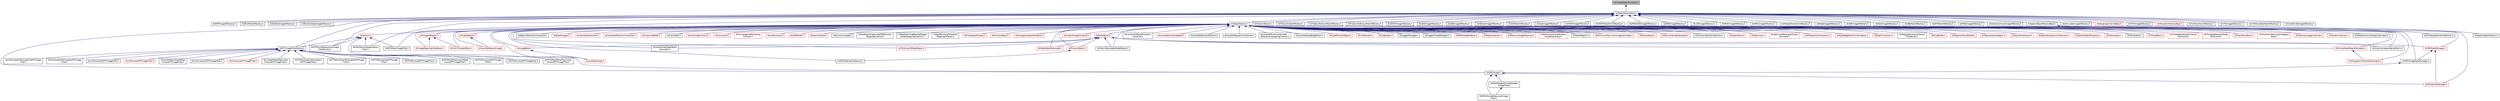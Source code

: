 digraph "itkCreateObjectFunction.h"
{
 // LATEX_PDF_SIZE
  edge [fontname="Helvetica",fontsize="10",labelfontname="Helvetica",labelfontsize="10"];
  node [fontname="Helvetica",fontsize="10",shape=record];
  Node1 [label="itkCreateObjectFunction.h",height=0.2,width=0.4,color="black", fillcolor="grey75", style="filled", fontcolor="black",tooltip=" "];
  Node1 -> Node2 [dir="back",color="midnightblue",fontsize="10",style="solid",fontname="Helvetica"];
  Node2 [label="itkObjectFactoryBase.h",height=0.2,width=0.4,color="black", fillcolor="white", style="filled",URL="$itkObjectFactoryBase_8h.html",tooltip=" "];
  Node2 -> Node3 [dir="back",color="midnightblue",fontsize="10",style="solid",fontname="Helvetica"];
  Node3 [label="itkBMPImageIOFactory.h",height=0.2,width=0.4,color="black", fillcolor="white", style="filled",URL="$itkBMPImageIOFactory_8h.html",tooltip=" "];
  Node2 -> Node4 [dir="back",color="midnightblue",fontsize="10",style="solid",fontname="Helvetica"];
  Node4 [label="itkBYUMeshIOFactory.h",height=0.2,width=0.4,color="black", fillcolor="white", style="filled",URL="$itkBYUMeshIOFactory_8h.html",tooltip=" "];
  Node2 -> Node5 [dir="back",color="midnightblue",fontsize="10",style="solid",fontname="Helvetica"];
  Node5 [label="itkBioRadImageIOFactory.h",height=0.2,width=0.4,color="black", fillcolor="white", style="filled",URL="$itkBioRadImageIOFactory_8h.html",tooltip=" "];
  Node2 -> Node6 [dir="back",color="midnightblue",fontsize="10",style="solid",fontname="Helvetica"];
  Node6 [label="itkBruker2dseqImageIOFactory.h",height=0.2,width=0.4,color="black", fillcolor="white", style="filled",URL="$itkBruker2dseqImageIOFactory_8h.html",tooltip=" "];
  Node2 -> Node7 [dir="back",color="midnightblue",fontsize="10",style="solid",fontname="Helvetica"];
  Node7 [label="itkFFTDiscreteGaussianImage\lFilterFactory.h",height=0.2,width=0.4,color="black", fillcolor="white", style="filled",URL="$itkFFTDiscreteGaussianImageFilterFactory_8h.html",tooltip=" "];
  Node2 -> Node8 [dir="back",color="midnightblue",fontsize="10",style="solid",fontname="Helvetica"];
  Node8 [label="itkFFTImageFilterFactory.h",height=0.2,width=0.4,color="black", fillcolor="white", style="filled",URL="$itkFFTImageFilterFactory_8h.html",tooltip=" "];
  Node8 -> Node9 [dir="back",color="midnightblue",fontsize="10",style="solid",fontname="Helvetica"];
  Node9 [label="itkFFTWComplexToComplex1\lDFFTImageFilter.h",height=0.2,width=0.4,color="black", fillcolor="white", style="filled",URL="$itkFFTWComplexToComplex1DFFTImageFilter_8h.html",tooltip=" "];
  Node8 -> Node10 [dir="back",color="midnightblue",fontsize="10",style="solid",fontname="Helvetica"];
  Node10 [label="itkFFTWComplexToComplexFFTImage\lFilter.h",height=0.2,width=0.4,color="black", fillcolor="white", style="filled",URL="$itkFFTWComplexToComplexFFTImageFilter_8h.html",tooltip=" "];
  Node8 -> Node11 [dir="back",color="midnightblue",fontsize="10",style="solid",fontname="Helvetica"];
  Node11 [label="itkFFTWForward1DFFTImage\lFilter.h",height=0.2,width=0.4,color="black", fillcolor="white", style="filled",URL="$itkFFTWForward1DFFTImageFilter_8h.html",tooltip=" "];
  Node8 -> Node12 [dir="back",color="midnightblue",fontsize="10",style="solid",fontname="Helvetica"];
  Node12 [label="itkFFTWForwardFFTImageFilter.h",height=0.2,width=0.4,color="black", fillcolor="white", style="filled",URL="$itkFFTWForwardFFTImageFilter_8h.html",tooltip=" "];
  Node8 -> Node13 [dir="back",color="midnightblue",fontsize="10",style="solid",fontname="Helvetica"];
  Node13 [label="itkFFTWHalfHermitianToReal\lInverseFFTImageFilter.h",height=0.2,width=0.4,color="black", fillcolor="white", style="filled",URL="$itkFFTWHalfHermitianToRealInverseFFTImageFilter_8h.html",tooltip=" "];
  Node8 -> Node14 [dir="back",color="midnightblue",fontsize="10",style="solid",fontname="Helvetica"];
  Node14 [label="itkFFTWInverse1DFFTImage\lFilter.h",height=0.2,width=0.4,color="black", fillcolor="white", style="filled",URL="$itkFFTWInverse1DFFTImageFilter_8h.html",tooltip=" "];
  Node8 -> Node15 [dir="back",color="midnightblue",fontsize="10",style="solid",fontname="Helvetica"];
  Node15 [label="itkFFTWInverseFFTImageFilter.h",height=0.2,width=0.4,color="black", fillcolor="white", style="filled",URL="$itkFFTWInverseFFTImageFilter_8h.html",tooltip=" "];
  Node8 -> Node16 [dir="back",color="midnightblue",fontsize="10",style="solid",fontname="Helvetica"];
  Node16 [label="itkFFTWRealToHalfHermitian\lForwardFFTImageFilter.h",height=0.2,width=0.4,color="black", fillcolor="white", style="filled",URL="$itkFFTWRealToHalfHermitianForwardFFTImageFilter_8h.html",tooltip=" "];
  Node8 -> Node17 [dir="back",color="midnightblue",fontsize="10",style="solid",fontname="Helvetica"];
  Node17 [label="itkVnlComplexToComplex1DFFTImage\lFilter.h",height=0.2,width=0.4,color="black", fillcolor="white", style="filled",URL="$itkVnlComplexToComplex1DFFTImageFilter_8h.html",tooltip=" "];
  Node8 -> Node18 [dir="back",color="midnightblue",fontsize="10",style="solid",fontname="Helvetica"];
  Node18 [label="itkVnlComplexToComplexFFTImage\lFilter.h",height=0.2,width=0.4,color="black", fillcolor="white", style="filled",URL="$itkVnlComplexToComplexFFTImageFilter_8h.html",tooltip=" "];
  Node8 -> Node19 [dir="back",color="midnightblue",fontsize="10",style="solid",fontname="Helvetica"];
  Node19 [label="itkVnlForward1DFFTImageFilter.h",height=0.2,width=0.4,color="black", fillcolor="white", style="filled",URL="$itkVnlForward1DFFTImageFilter_8h.html",tooltip=" "];
  Node8 -> Node20 [dir="back",color="midnightblue",fontsize="10",style="solid",fontname="Helvetica"];
  Node20 [label="itkVnlForwardFFTImageFilter.h",height=0.2,width=0.4,color="red", fillcolor="white", style="filled",URL="$itkVnlForwardFFTImageFilter_8h.html",tooltip=" "];
  Node8 -> Node22 [dir="back",color="midnightblue",fontsize="10",style="solid",fontname="Helvetica"];
  Node22 [label="itkVnlHalfHermitianToReal\lInverseFFTImageFilter.h",height=0.2,width=0.4,color="black", fillcolor="white", style="filled",URL="$itkVnlHalfHermitianToRealInverseFFTImageFilter_8h.html",tooltip=" "];
  Node8 -> Node23 [dir="back",color="midnightblue",fontsize="10",style="solid",fontname="Helvetica"];
  Node23 [label="itkVnlInverse1DFFTImageFilter.h",height=0.2,width=0.4,color="black", fillcolor="white", style="filled",URL="$itkVnlInverse1DFFTImageFilter_8h.html",tooltip=" "];
  Node8 -> Node24 [dir="back",color="midnightblue",fontsize="10",style="solid",fontname="Helvetica"];
  Node24 [label="itkVnlInverseFFTImageFilter.h",height=0.2,width=0.4,color="red", fillcolor="white", style="filled",URL="$itkVnlInverseFFTImageFilter_8h.html",tooltip=" "];
  Node8 -> Node25 [dir="back",color="midnightblue",fontsize="10",style="solid",fontname="Helvetica"];
  Node25 [label="itkVnlRealToHalfHermitian\lForwardFFTImageFilter.h",height=0.2,width=0.4,color="black", fillcolor="white", style="filled",URL="$itkVnlRealToHalfHermitianForwardFFTImageFilter_8h.html",tooltip=" "];
  Node2 -> Node26 [dir="back",color="midnightblue",fontsize="10",style="solid",fontname="Helvetica"];
  Node26 [label="itkFactoryTestLib.h",height=0.2,width=0.4,color="black", fillcolor="white", style="filled",URL="$itkFactoryTestLib_8h.html",tooltip=" "];
  Node2 -> Node27 [dir="back",color="midnightblue",fontsize="10",style="solid",fontname="Helvetica"];
  Node27 [label="itkFileListVideoIOFactory.h",height=0.2,width=0.4,color="black", fillcolor="white", style="filled",URL="$itkFileListVideoIOFactory_8h.html",tooltip=" "];
  Node2 -> Node28 [dir="back",color="midnightblue",fontsize="10",style="solid",fontname="Helvetica"];
  Node28 [label="itkFreeSurferAsciiMeshIOFactory.h",height=0.2,width=0.4,color="black", fillcolor="white", style="filled",URL="$itkFreeSurferAsciiMeshIOFactory_8h.html",tooltip=" "];
  Node2 -> Node29 [dir="back",color="midnightblue",fontsize="10",style="solid",fontname="Helvetica"];
  Node29 [label="itkFreeSurferBinaryMeshIOFactory.h",height=0.2,width=0.4,color="black", fillcolor="white", style="filled",URL="$itkFreeSurferBinaryMeshIOFactory_8h.html",tooltip=" "];
  Node2 -> Node30 [dir="back",color="midnightblue",fontsize="10",style="solid",fontname="Helvetica"];
  Node30 [label="itkGDCMImageIOFactory.h",height=0.2,width=0.4,color="black", fillcolor="white", style="filled",URL="$itkGDCMImageIOFactory_8h.html",tooltip=" "];
  Node2 -> Node31 [dir="back",color="midnightblue",fontsize="10",style="solid",fontname="Helvetica"];
  Node31 [label="itkGE4ImageIOFactory.h",height=0.2,width=0.4,color="black", fillcolor="white", style="filled",URL="$itkGE4ImageIOFactory_8h.html",tooltip=" "];
  Node2 -> Node32 [dir="back",color="midnightblue",fontsize="10",style="solid",fontname="Helvetica"];
  Node32 [label="itkGE5ImageIOFactory.h",height=0.2,width=0.4,color="black", fillcolor="white", style="filled",URL="$itkGE5ImageIOFactory_8h.html",tooltip=" "];
  Node2 -> Node33 [dir="back",color="midnightblue",fontsize="10",style="solid",fontname="Helvetica"];
  Node33 [label="itkGEAdwImageIOFactory.h",height=0.2,width=0.4,color="black", fillcolor="white", style="filled",URL="$itkGEAdwImageIOFactory_8h.html",tooltip=" "];
  Node2 -> Node34 [dir="back",color="midnightblue",fontsize="10",style="solid",fontname="Helvetica"];
  Node34 [label="itkGPUDemonsRegistration\lFilter.h",height=0.2,width=0.4,color="black", fillcolor="white", style="filled",URL="$itkGPUDemonsRegistrationFilter_8h.html",tooltip=" "];
  Node2 -> Node35 [dir="back",color="midnightblue",fontsize="10",style="solid",fontname="Helvetica"];
  Node35 [label="itkGPUImage.h",height=0.2,width=0.4,color="black", fillcolor="white", style="filled",URL="$itkGPUImage_8h.html",tooltip=" "];
  Node35 -> Node36 [dir="back",color="midnightblue",fontsize="10",style="solid",fontname="Helvetica"];
  Node36 [label="itkGPUDiscreteGaussianImage\lFilter.h",height=0.2,width=0.4,color="black", fillcolor="white", style="filled",URL="$itkGPUDiscreteGaussianImageFilter_8h.html",tooltip=" "];
  Node35 -> Node37 [dir="back",color="midnightblue",fontsize="10",style="solid",fontname="Helvetica"];
  Node37 [label="itkGPUKernelManager.h",height=0.2,width=0.4,color="red", fillcolor="white", style="filled",URL="$itkGPUKernelManager_8h.html",tooltip=" "];
  Node35 -> Node58 [dir="back",color="midnightblue",fontsize="10",style="solid",fontname="Helvetica"];
  Node58 [label="itkGPUNeighborhoodOperator\lImageFilter.h",height=0.2,width=0.4,color="black", fillcolor="white", style="filled",URL="$itkGPUNeighborhoodOperatorImageFilter_8h.html",tooltip=" "];
  Node58 -> Node36 [dir="back",color="midnightblue",fontsize="10",style="solid",fontname="Helvetica"];
  Node2 -> Node56 [dir="back",color="midnightblue",fontsize="10",style="solid",fontname="Helvetica"];
  Node56 [label="itkGPUMeanImageFilter.h",height=0.2,width=0.4,color="black", fillcolor="white", style="filled",URL="$itkGPUMeanImageFilter_8h.html",tooltip=" "];
  Node2 -> Node60 [dir="back",color="midnightblue",fontsize="10",style="solid",fontname="Helvetica"];
  Node60 [label="itkGiftiMeshIOFactory.h",height=0.2,width=0.4,color="black", fillcolor="white", style="filled",URL="$itkGiftiMeshIOFactory_8h.html",tooltip=" "];
  Node2 -> Node61 [dir="back",color="midnightblue",fontsize="10",style="solid",fontname="Helvetica"];
  Node61 [label="itkGiplImageIOFactory.h",height=0.2,width=0.4,color="black", fillcolor="white", style="filled",URL="$itkGiplImageIOFactory_8h.html",tooltip=" "];
  Node2 -> Node62 [dir="back",color="midnightblue",fontsize="10",style="solid",fontname="Helvetica"];
  Node62 [label="itkHDF5ImageIOFactory.h",height=0.2,width=0.4,color="black", fillcolor="white", style="filled",URL="$itkHDF5ImageIOFactory_8h.html",tooltip=" "];
  Node2 -> Node63 [dir="back",color="midnightblue",fontsize="10",style="solid",fontname="Helvetica"];
  Node63 [label="itkHDF5TransformIOFactory.h",height=0.2,width=0.4,color="black", fillcolor="white", style="filled",URL="$itkHDF5TransformIOFactory_8h.html",tooltip=" "];
  Node2 -> Node64 [dir="back",color="midnightblue",fontsize="10",style="solid",fontname="Helvetica"];
  Node64 [label="itkJPEG2000ImageIOFactory.h",height=0.2,width=0.4,color="black", fillcolor="white", style="filled",URL="$itkJPEG2000ImageIOFactory_8h.html",tooltip=" "];
  Node2 -> Node65 [dir="back",color="midnightblue",fontsize="10",style="solid",fontname="Helvetica"];
  Node65 [label="itkJPEGImageIOFactory.h",height=0.2,width=0.4,color="black", fillcolor="white", style="filled",URL="$itkJPEGImageIOFactory_8h.html",tooltip=" "];
  Node2 -> Node66 [dir="back",color="midnightblue",fontsize="10",style="solid",fontname="Helvetica"];
  Node66 [label="itkLSMImageIOFactory.h",height=0.2,width=0.4,color="black", fillcolor="white", style="filled",URL="$itkLSMImageIOFactory_8h.html",tooltip=" "];
  Node2 -> Node67 [dir="back",color="midnightblue",fontsize="10",style="solid",fontname="Helvetica"];
  Node67 [label="itkMINCImageIOFactory.h",height=0.2,width=0.4,color="black", fillcolor="white", style="filled",URL="$itkMINCImageIOFactory_8h.html",tooltip=" "];
  Node2 -> Node68 [dir="back",color="midnightblue",fontsize="10",style="solid",fontname="Helvetica"];
  Node68 [label="itkMRCImageIOFactory.h",height=0.2,width=0.4,color="black", fillcolor="white", style="filled",URL="$itkMRCImageIOFactory_8h.html",tooltip=" "];
  Node2 -> Node69 [dir="back",color="midnightblue",fontsize="10",style="solid",fontname="Helvetica"];
  Node69 [label="itkMatlabTransformIOFactory.h",height=0.2,width=0.4,color="black", fillcolor="white", style="filled",URL="$itkMatlabTransformIOFactory_8h.html",tooltip=" "];
  Node2 -> Node70 [dir="back",color="midnightblue",fontsize="10",style="solid",fontname="Helvetica"];
  Node70 [label="itkMetaImageIOFactory.h",height=0.2,width=0.4,color="black", fillcolor="white", style="filled",URL="$itkMetaImageIOFactory_8h.html",tooltip=" "];
  Node2 -> Node71 [dir="back",color="midnightblue",fontsize="10",style="solid",fontname="Helvetica"];
  Node71 [label="itkNiftiImageIOFactory.h",height=0.2,width=0.4,color="black", fillcolor="white", style="filled",URL="$itkNiftiImageIOFactory_8h.html",tooltip=" "];
  Node2 -> Node72 [dir="back",color="midnightblue",fontsize="10",style="solid",fontname="Helvetica"];
  Node72 [label="itkNrrdImageIOFactory.h",height=0.2,width=0.4,color="black", fillcolor="white", style="filled",URL="$itkNrrdImageIOFactory_8h.html",tooltip=" "];
  Node2 -> Node73 [dir="back",color="midnightblue",fontsize="10",style="solid",fontname="Helvetica"];
  Node73 [label="itkOBJMeshIOFactory.h",height=0.2,width=0.4,color="black", fillcolor="white", style="filled",URL="$itkOBJMeshIOFactory_8h.html",tooltip=" "];
  Node2 -> Node74 [dir="back",color="midnightblue",fontsize="10",style="solid",fontname="Helvetica"];
  Node74 [label="itkOFFMeshIOFactory.h",height=0.2,width=0.4,color="black", fillcolor="white", style="filled",URL="$itkOFFMeshIOFactory_8h.html",tooltip=" "];
  Node2 -> Node75 [dir="back",color="midnightblue",fontsize="10",style="solid",fontname="Helvetica"];
  Node75 [label="itkObjectFactory.h",height=0.2,width=0.4,color="black", fillcolor="white", style="filled",URL="$itkObjectFactory_8h.html",tooltip=" "];
  Node75 -> Node76 [dir="back",color="midnightblue",fontsize="10",style="solid",fontname="Helvetica"];
  Node76 [label="itkArchetypeSeriesFileNames.h",height=0.2,width=0.4,color="black", fillcolor="white", style="filled",URL="$itkArchetypeSeriesFileNames_8h.html",tooltip=" "];
  Node75 -> Node77 [dir="back",color="midnightblue",fontsize="10",style="solid",fontname="Helvetica"];
  Node77 [label="itkAutoPointerDataObject\lDecorator.h",height=0.2,width=0.4,color="black", fillcolor="white", style="filled",URL="$itkAutoPointerDataObjectDecorator_8h.html",tooltip=" "];
  Node75 -> Node78 [dir="back",color="midnightblue",fontsize="10",style="solid",fontname="Helvetica"];
  Node78 [label="itkBSplineTransformInitializer.h",height=0.2,width=0.4,color="black", fillcolor="white", style="filled",URL="$itkBSplineTransformInitializer_8h.html",tooltip=" "];
  Node75 -> Node79 [dir="back",color="midnightblue",fontsize="10",style="solid",fontname="Helvetica"];
  Node79 [label="itkByteSwapper.h",height=0.2,width=0.4,color="red", fillcolor="white", style="filled",URL="$itkByteSwapper_8h.html",tooltip=" "];
  Node75 -> Node95 [dir="back",color="midnightblue",fontsize="10",style="solid",fontname="Helvetica"];
  Node95 [label="itkCSVArray2DDataObject.h",height=0.2,width=0.4,color="red", fillcolor="white", style="filled",URL="$itkCSVArray2DDataObject_8h.html",tooltip=" "];
  Node75 -> Node97 [dir="back",color="midnightblue",fontsize="10",style="solid",fontname="Helvetica"];
  Node97 [label="itkCellInterfaceVisitor.h",height=0.2,width=0.4,color="red", fillcolor="white", style="filled",URL="$itkCellInterfaceVisitor_8h.html",tooltip=" "];
  Node75 -> Node216 [dir="back",color="midnightblue",fontsize="10",style="solid",fontname="Helvetica"];
  Node216 [label="itkCenteredTransformInitializer.h",height=0.2,width=0.4,color="red", fillcolor="white", style="filled",URL="$itkCenteredTransformInitializer_8h.html",tooltip=" "];
  Node75 -> Node218 [dir="back",color="midnightblue",fontsize="10",style="solid",fontname="Helvetica"];
  Node218 [label="itkChainCodePath.h",height=0.2,width=0.4,color="red", fillcolor="white", style="filled",URL="$itkChainCodePath_8h.html",tooltip=" "];
  Node75 -> Node221 [dir="back",color="midnightblue",fontsize="10",style="solid",fontname="Helvetica"];
  Node221 [label="itkColorTable.h",height=0.2,width=0.4,color="black", fillcolor="white", style="filled",URL="$itkColorTable_8h.html",tooltip=" "];
  Node75 -> Node222 [dir="back",color="midnightblue",fontsize="10",style="solid",fontname="Helvetica"];
  Node222 [label="itkColormapFunction.h",height=0.2,width=0.4,color="red", fillcolor="white", style="filled",URL="$itkColormapFunction_8h.html",tooltip=" "];
  Node75 -> Node239 [dir="back",color="midnightblue",fontsize="10",style="solid",fontname="Helvetica"];
  Node239 [label="itkCommand.h",height=0.2,width=0.4,color="red", fillcolor="white", style="filled",URL="$itkCommand_8h.html",tooltip=" "];
  Node75 -> Node310 [dir="back",color="midnightblue",fontsize="10",style="solid",fontname="Helvetica"];
  Node310 [label="itkConvergenceMonitoring\lFunction.h",height=0.2,width=0.4,color="red", fillcolor="white", style="filled",URL="$itkConvergenceMonitoringFunction_8h.html",tooltip=" "];
  Node75 -> Node321 [dir="back",color="midnightblue",fontsize="10",style="solid",fontname="Helvetica"];
  Node321 [label="itkCostFunction.h",height=0.2,width=0.4,color="red", fillcolor="white", style="filled",URL="$itkCostFunction_8h.html",tooltip=" "];
  Node75 -> Node358 [dir="back",color="midnightblue",fontsize="10",style="solid",fontname="Helvetica"];
  Node358 [label="itkDOMNode.h",height=0.2,width=0.4,color="red", fillcolor="white", style="filled",URL="$itkDOMNode_8h.html",tooltip=" "];
  Node75 -> Node364 [dir="back",color="midnightblue",fontsize="10",style="solid",fontname="Helvetica"];
  Node364 [label="itkDataObject.h",height=0.2,width=0.4,color="red", fillcolor="white", style="filled",URL="$itkDataObject_8h.html",tooltip=" "];
  Node364 -> Node77 [dir="back",color="midnightblue",fontsize="10",style="solid",fontname="Helvetica"];
  Node364 -> Node95 [dir="back",color="midnightblue",fontsize="10",style="solid",fontname="Helvetica"];
  Node364 -> Node365 [dir="back",color="midnightblue",fontsize="10",style="solid",fontname="Helvetica"];
  Node365 [label="itkDataObjectDecorator.h",height=0.2,width=0.4,color="red", fillcolor="white", style="filled",URL="$itkDataObjectDecorator_8h.html",tooltip=" "];
  Node364 -> Node378 [dir="back",color="midnightblue",fontsize="10",style="solid",fontname="Helvetica"];
  Node378 [label="itkGPUDataManager.h",height=0.2,width=0.4,color="red", fillcolor="white", style="filled",URL="$itkGPUDataManager_8h.html",tooltip=" "];
  Node378 -> Node379 [dir="back",color="midnightblue",fontsize="10",style="solid",fontname="Helvetica"];
  Node379 [label="itkGPUImageDataManager.h",height=0.2,width=0.4,color="black", fillcolor="white", style="filled",URL="$itkGPUImageDataManager_8h.html",tooltip=" "];
  Node379 -> Node35 [dir="back",color="midnightblue",fontsize="10",style="solid",fontname="Helvetica"];
  Node378 -> Node37 [dir="back",color="midnightblue",fontsize="10",style="solid",fontname="Helvetica"];
  Node364 -> Node380 [dir="back",color="midnightblue",fontsize="10",style="solid",fontname="Helvetica"];
  Node380 [label="itkImageBase.h",height=0.2,width=0.4,color="red", fillcolor="white", style="filled",URL="$itkImageBase_8h.html",tooltip=" "];
  Node380 -> Node525 [dir="back",color="midnightblue",fontsize="10",style="solid",fontname="Helvetica"];
  Node525 [label="itkLevelSetImage.h",height=0.2,width=0.4,color="red", fillcolor="white", style="filled",URL="$itkLevelSetImage_8h.html",tooltip=" "];
  Node364 -> Node1142 [dir="back",color="midnightblue",fontsize="10",style="solid",fontname="Helvetica"];
  Node1142 [label="itkMatrixResizeableDataObject.h",height=0.2,width=0.4,color="black", fillcolor="white", style="filled",URL="$itkMatrixResizeableDataObject_8h.html",tooltip=" "];
  Node364 -> Node1150 [dir="back",color="midnightblue",fontsize="10",style="solid",fontname="Helvetica"];
  Node1150 [label="itkProcessObject.h",height=0.2,width=0.4,color="red", fillcolor="white", style="filled",URL="$itkProcessObject_8h.html",tooltip=" "];
  Node1150 -> Node1160 [dir="back",color="midnightblue",fontsize="10",style="solid",fontname="Helvetica"];
  Node1160 [label="itkGDCMSeriesFileNames.h",height=0.2,width=0.4,color="black", fillcolor="white", style="filled",URL="$itkGDCMSeriesFileNames_8h.html",tooltip=" "];
  Node364 -> Node1290 [dir="back",color="midnightblue",fontsize="10",style="solid",fontname="Helvetica"];
  Node1290 [label="itkSimpleDataObjectDecorator.h",height=0.2,width=0.4,color="red", fillcolor="white", style="filled",URL="$itkSimpleDataObjectDecorator_8h.html",tooltip=" "];
  Node1290 -> Node1191 [dir="back",color="midnightblue",fontsize="10",style="solid",fontname="Helvetica"];
  Node1191 [label="itkHistogramThresholdCalculator.h",height=0.2,width=0.4,color="red", fillcolor="white", style="filled",URL="$itkHistogramThresholdCalculator_8h.html",tooltip=" "];
  Node364 -> Node1294 [dir="back",color="midnightblue",fontsize="10",style="solid",fontname="Helvetica"];
  Node1294 [label="itkUnaryCorrespondenceMatrix.h",height=0.2,width=0.4,color="black", fillcolor="white", style="filled",URL="$itkUnaryCorrespondenceMatrix_8h.html",tooltip=" "];
  Node75 -> Node365 [dir="back",color="midnightblue",fontsize="10",style="solid",fontname="Helvetica"];
  Node75 -> Node1295 [dir="back",color="midnightblue",fontsize="10",style="solid",fontname="Helvetica"];
  Node1295 [label="itkDecisionRule.h",height=0.2,width=0.4,color="red", fillcolor="white", style="filled",URL="$itkDecisionRule_8h.html",tooltip=" "];
  Node75 -> Node1300 [dir="back",color="midnightblue",fontsize="10",style="solid",fontname="Helvetica"];
  Node1300 [label="itkDynamicLoader.h",height=0.2,width=0.4,color="black", fillcolor="white", style="filled",URL="$itkDynamicLoader_8h.html",tooltip=" "];
  Node75 -> Node164 [dir="back",color="midnightblue",fontsize="10",style="solid",fontname="Helvetica"];
  Node164 [label="itkFastMarchingNumberOfElements\lStoppingCriterion.h",height=0.2,width=0.4,color="black", fillcolor="white", style="filled",URL="$itkFastMarchingNumberOfElementsStoppingCriterion_8h.html",tooltip=" "];
  Node75 -> Node165 [dir="back",color="midnightblue",fontsize="10",style="solid",fontname="Helvetica"];
  Node165 [label="itkFastMarchingReachedTarget\lNodesStoppingCriterion.h",height=0.2,width=0.4,color="black", fillcolor="white", style="filled",URL="$itkFastMarchingReachedTargetNodesStoppingCriterion_8h.html",tooltip=" "];
  Node75 -> Node166 [dir="back",color="midnightblue",fontsize="10",style="solid",fontname="Helvetica"];
  Node166 [label="itkFastMarchingThreshold\lStoppingCriterion.h",height=0.2,width=0.4,color="black", fillcolor="white", style="filled",URL="$itkFastMarchingThresholdStoppingCriterion_8h.html",tooltip=" "];
  Node75 -> Node1301 [dir="back",color="midnightblue",fontsize="10",style="solid",fontname="Helvetica"];
  Node1301 [label="itkFileOutputWindow.h",height=0.2,width=0.4,color="red", fillcolor="white", style="filled",URL="$itkFileOutputWindow_8h.html",tooltip=" "];
  Node75 -> Node1303 [dir="back",color="midnightblue",fontsize="10",style="solid",fontname="Helvetica"];
  Node1303 [label="itkFunctionBase.h",height=0.2,width=0.4,color="red", fillcolor="white", style="filled",URL="$itkFunctionBase_8h.html",tooltip=" "];
  Node75 -> Node1160 [dir="back",color="midnightblue",fontsize="10",style="solid",fontname="Helvetica"];
  Node75 -> Node378 [dir="back",color="midnightblue",fontsize="10",style="solid",fontname="Helvetica"];
  Node75 -> Node379 [dir="back",color="midnightblue",fontsize="10",style="solid",fontname="Helvetica"];
  Node75 -> Node37 [dir="back",color="midnightblue",fontsize="10",style="solid",fontname="Helvetica"];
  Node75 -> Node1349 [dir="back",color="midnightblue",fontsize="10",style="solid",fontname="Helvetica"];
  Node1349 [label="itkHistogramAlgorithmBase.h",height=0.2,width=0.4,color="red", fillcolor="white", style="filled",URL="$itkHistogramAlgorithmBase_8h.html",tooltip=" "];
  Node75 -> Node1191 [dir="back",color="midnightblue",fontsize="10",style="solid",fontname="Helvetica"];
  Node75 -> Node380 [dir="back",color="midnightblue",fontsize="10",style="solid",fontname="Helvetica"];
  Node75 -> Node1350 [dir="back",color="midnightblue",fontsize="10",style="solid",fontname="Helvetica"];
  Node1350 [label="itkImageIORegion.h",height=0.2,width=0.4,color="red", fillcolor="white", style="filled",URL="$itkImageIORegion_8h.html",tooltip=" "];
  Node1350 -> Node1385 [dir="back",color="midnightblue",fontsize="10",style="solid",fontname="Helvetica"];
  Node1385 [label="itkImageRegionSplitterBase.h",height=0.2,width=0.4,color="red", fillcolor="white", style="filled",URL="$itkImageRegionSplitterBase_8h.html",tooltip=" "];
  Node1350 -> Node1204 [dir="back",color="midnightblue",fontsize="10",style="solid",fontname="Helvetica"];
  Node1204 [label="itkMultiThreaderBase.h",height=0.2,width=0.4,color="red", fillcolor="white", style="filled",URL="$itkMultiThreaderBase_8h.html",tooltip=" "];
  Node75 -> Node1385 [dir="back",color="midnightblue",fontsize="10",style="solid",fontname="Helvetica"];
  Node75 -> Node1390 [dir="back",color="midnightblue",fontsize="10",style="solid",fontname="Helvetica"];
  Node1390 [label="itkImportImageContainer.h",height=0.2,width=0.4,color="red", fillcolor="white", style="filled",URL="$itkImportImageContainer_8h.html",tooltip=" "];
  Node75 -> Node1391 [dir="back",color="midnightblue",fontsize="10",style="solid",fontname="Helvetica"];
  Node1391 [label="itkLabelObject.h",height=0.2,width=0.4,color="red", fillcolor="white", style="filled",URL="$itkLabelObject_8h.html",tooltip=" "];
  Node1391 -> Node513 [dir="back",color="midnightblue",fontsize="10",style="solid",fontname="Helvetica"];
  Node513 [label="itkLevelSetSparseImage.h",height=0.2,width=0.4,color="red", fillcolor="white", style="filled",URL="$itkLevelSetSparseImage_8h.html",tooltip=" "];
  Node75 -> Node144 [dir="back",color="midnightblue",fontsize="10",style="solid",fontname="Helvetica"];
  Node144 [label="itkLandmarkBasedTransform\lInitializer.h",height=0.2,width=0.4,color="black", fillcolor="white", style="filled",URL="$itkLandmarkBasedTransformInitializer_8h.html",tooltip=" "];
  Node75 -> Node725 [dir="back",color="midnightblue",fontsize="10",style="solid",fontname="Helvetica"];
  Node725 [label="itkLevelSetContainerBase.h",height=0.2,width=0.4,color="red", fillcolor="white", style="filled",URL="$itkLevelSetContainerBase_8h.html",tooltip=" "];
  Node75 -> Node1392 [dir="back",color="midnightblue",fontsize="10",style="solid",fontname="Helvetica"];
  Node1392 [label="itkLevelSetDomainPartition.h",height=0.2,width=0.4,color="black", fillcolor="white", style="filled",URL="$itkLevelSetDomainPartition_8h.html",tooltip=" "];
  Node75 -> Node1393 [dir="back",color="midnightblue",fontsize="10",style="solid",fontname="Helvetica"];
  Node1393 [label="itkLevelSetEquationContainer.h",height=0.2,width=0.4,color="black", fillcolor="white", style="filled",URL="$itkLevelSetEquationContainer_8h.html",tooltip=" "];
  Node75 -> Node1394 [dir="back",color="midnightblue",fontsize="10",style="solid",fontname="Helvetica"];
  Node1394 [label="itkLevelSetEvolutionNumber\lOfIterationsStoppingCriterion.h",height=0.2,width=0.4,color="black", fillcolor="white", style="filled",URL="$itkLevelSetEvolutionNumberOfIterationsStoppingCriterion_8h.html",tooltip=" "];
  Node75 -> Node525 [dir="back",color="midnightblue",fontsize="10",style="solid",fontname="Helvetica"];
  Node75 -> Node1141 [dir="back",color="midnightblue",fontsize="10",style="solid",fontname="Helvetica"];
  Node1141 [label="itkLevelSetQuadEdgeMesh.h",height=0.2,width=0.4,color="black", fillcolor="white", style="filled",URL="$itkLevelSetQuadEdgeMesh_8h.html",tooltip=" "];
  Node75 -> Node513 [dir="back",color="midnightblue",fontsize="10",style="solid",fontname="Helvetica"];
  Node75 -> Node1395 [dir="back",color="midnightblue",fontsize="10",style="solid",fontname="Helvetica"];
  Node1395 [label="itkLightProcessObject.h",height=0.2,width=0.4,color="red", fillcolor="white", style="filled",URL="$itkLightProcessObject_8h.html",tooltip=" "];
  Node75 -> Node1275 [dir="back",color="midnightblue",fontsize="10",style="solid",fontname="Helvetica"];
  Node1275 [label="itkListSample.h",height=0.2,width=0.4,color="red", fillcolor="white", style="filled",URL="$itkListSample_8h.html",tooltip=" "];
  Node75 -> Node1411 [dir="back",color="midnightblue",fontsize="10",style="solid",fontname="Helvetica"];
  Node1411 [label="itkLogOutput.h",height=0.2,width=0.4,color="red", fillcolor="white", style="filled",URL="$itkLogOutput_8h.html",tooltip=" "];
  Node75 -> Node1417 [dir="back",color="midnightblue",fontsize="10",style="solid",fontname="Helvetica"];
  Node1417 [label="itkLoggerManager.h",height=0.2,width=0.4,color="black", fillcolor="white", style="filled",URL="$itkLoggerManager_8h.html",tooltip=" "];
  Node75 -> Node1419 [dir="back",color="midnightblue",fontsize="10",style="solid",fontname="Helvetica"];
  Node1419 [label="itkLoggerThreadWrapper.h",height=0.2,width=0.4,color="black", fillcolor="white", style="filled",URL="$itkLoggerThreadWrapper_8h.html",tooltip=" "];
  Node75 -> Node1420 [dir="back",color="midnightblue",fontsize="10",style="solid",fontname="Helvetica"];
  Node1420 [label="itkMRCHeaderObject.h",height=0.2,width=0.4,color="red", fillcolor="white", style="filled",URL="$itkMRCHeaderObject_8h.html",tooltip=" "];
  Node75 -> Node1421 [dir="back",color="midnightblue",fontsize="10",style="solid",fontname="Helvetica"];
  Node1421 [label="itkMapContainer.h",height=0.2,width=0.4,color="red", fillcolor="white", style="filled",URL="$itkMapContainer_8h.html",tooltip=" "];
  Node75 -> Node1142 [dir="back",color="midnightblue",fontsize="10",style="solid",fontname="Helvetica"];
  Node75 -> Node1424 [dir="back",color="midnightblue",fontsize="10",style="solid",fontname="Helvetica"];
  Node1424 [label="itkMemoryUsageObserver.h",height=0.2,width=0.4,color="red", fillcolor="white", style="filled",URL="$itkMemoryUsageObserver_8h.html",tooltip=" "];
  Node75 -> Node1429 [dir="back",color="midnightblue",fontsize="10",style="solid",fontname="Helvetica"];
  Node1429 [label="itkMersenneTwisterRandom\lVariateGenerator.h",height=0.2,width=0.4,color="red", fillcolor="white", style="filled",URL="$itkMersenneTwisterRandomVariateGenerator_8h.html",tooltip=" "];
  Node75 -> Node1430 [dir="back",color="midnightblue",fontsize="10",style="solid",fontname="Helvetica"];
  Node1430 [label="itkMeshRegion.h",height=0.2,width=0.4,color="black", fillcolor="white", style="filled",URL="$itkMeshRegion_8h.html",tooltip=" "];
  Node75 -> Node1431 [dir="back",color="midnightblue",fontsize="10",style="solid",fontname="Helvetica"];
  Node1431 [label="itkMinimumMaximumImageCalculator.h",height=0.2,width=0.4,color="red", fillcolor="white", style="filled",URL="$itkMinimumMaximumImageCalculator_8h.html",tooltip=" "];
  Node75 -> Node1204 [dir="back",color="midnightblue",fontsize="10",style="solid",fontname="Helvetica"];
  Node75 -> Node1432 [dir="back",color="midnightblue",fontsize="10",style="solid",fontname="Helvetica"];
  Node1432 [label="itkNarrowBand.h",height=0.2,width=0.4,color="red", fillcolor="white", style="filled",URL="$itkNarrowBand_8h.html",tooltip=" "];
  Node75 -> Node1433 [dir="back",color="midnightblue",fontsize="10",style="solid",fontname="Helvetica"];
  Node1433 [label="itkNormalVariateGenerator.h",height=0.2,width=0.4,color="red", fillcolor="white", style="filled",URL="$itkNormalVariateGenerator_8h.html",tooltip=" "];
  Node75 -> Node1434 [dir="back",color="midnightblue",fontsize="10",style="solid",fontname="Helvetica"];
  Node1434 [label="itkNumericSeriesFileNames.h",height=0.2,width=0.4,color="black", fillcolor="white", style="filled",URL="$itkNumericSeriesFileNames_8h.html",tooltip=" "];
  Node75 -> Node1435 [dir="back",color="midnightblue",fontsize="10",style="solid",fontname="Helvetica"];
  Node1435 [label="itkObjectStore.h",height=0.2,width=0.4,color="red", fillcolor="white", style="filled",URL="$itkObjectStore_8h.html",tooltip=" "];
  Node75 -> Node1436 [dir="back",color="midnightblue",fontsize="10",style="solid",fontname="Helvetica"];
  Node1436 [label="itkOptimizer.h",height=0.2,width=0.4,color="red", fillcolor="white", style="filled",URL="$itkOptimizer_8h.html",tooltip=" "];
  Node75 -> Node1438 [dir="back",color="midnightblue",fontsize="10",style="solid",fontname="Helvetica"];
  Node1438 [label="itkOptimizerParameterScales\lEstimator.h",height=0.2,width=0.4,color="red", fillcolor="white", style="filled",URL="$itkOptimizerParameterScalesEstimator_8h.html",tooltip=" "];
  Node75 -> Node1439 [dir="back",color="midnightblue",fontsize="10",style="solid",fontname="Helvetica"];
  Node1439 [label="itkProbabilityDistribution.h",height=0.2,width=0.4,color="red", fillcolor="white", style="filled",URL="$itkProbabilityDistribution_8h.html",tooltip=" "];
  Node75 -> Node1150 [dir="back",color="midnightblue",fontsize="10",style="solid",fontname="Helvetica"];
  Node75 -> Node1443 [dir="back",color="midnightblue",fontsize="10",style="solid",fontname="Helvetica"];
  Node1443 [label="itkQuadEdgeMeshFunctionBase.h",height=0.2,width=0.4,color="red", fillcolor="white", style="filled",URL="$itkQuadEdgeMeshFunctionBase_8h.html",tooltip=" "];
  Node75 -> Node1453 [dir="back",color="midnightblue",fontsize="10",style="solid",fontname="Helvetica"];
  Node1453 [label="itkRealTimeClock.h",height=0.2,width=0.4,color="red", fillcolor="white", style="filled",URL="$itkRealTimeClock_8h.html",tooltip=" "];
  Node75 -> Node1455 [dir="back",color="midnightblue",fontsize="10",style="solid",fontname="Helvetica"];
  Node1455 [label="itkRegularExpressionSeries\lFileNames.h",height=0.2,width=0.4,color="black", fillcolor="white", style="filled",URL="$itkRegularExpressionSeriesFileNames_8h.html",tooltip=" "];
  Node75 -> Node1456 [dir="back",color="midnightblue",fontsize="10",style="solid",fontname="Helvetica"];
  Node1456 [label="itkRingBuffer.h",height=0.2,width=0.4,color="red", fillcolor="white", style="filled",URL="$itkRingBuffer_8h.html",tooltip=" "];
  Node75 -> Node1457 [dir="back",color="midnightblue",fontsize="10",style="solid",fontname="Helvetica"];
  Node1457 [label="itkSegmentationBorder.h",height=0.2,width=0.4,color="red", fillcolor="white", style="filled",URL="$itkSegmentationBorder_8h.html",tooltip=" "];
  Node75 -> Node1460 [dir="back",color="midnightblue",fontsize="10",style="solid",fontname="Helvetica"];
  Node1460 [label="itkSegmentationRegion.h",height=0.2,width=0.4,color="red", fillcolor="white", style="filled",URL="$itkSegmentationRegion_8h.html",tooltip=" "];
  Node75 -> Node1290 [dir="back",color="midnightblue",fontsize="10",style="solid",fontname="Helvetica"];
  Node75 -> Node1461 [dir="back",color="midnightblue",fontsize="10",style="solid",fontname="Helvetica"];
  Node1461 [label="itkSparseFieldLayer.h",height=0.2,width=0.4,color="red", fillcolor="white", style="filled",URL="$itkSparseFieldLayer_8h.html",tooltip=" "];
  Node75 -> Node1462 [dir="back",color="midnightblue",fontsize="10",style="solid",fontname="Helvetica"];
  Node1462 [label="itkSparseFrequencyContainer2.h",height=0.2,width=0.4,color="red", fillcolor="white", style="filled",URL="$itkSparseFrequencyContainer2_8h.html",tooltip=" "];
  Node75 -> Node1463 [dir="back",color="midnightblue",fontsize="10",style="solid",fontname="Helvetica"];
  Node1463 [label="itkSpatialObjectProperty.h",height=0.2,width=0.4,color="red", fillcolor="white", style="filled",URL="$itkSpatialObjectProperty_8h.html",tooltip=" "];
  Node75 -> Node1279 [dir="back",color="midnightblue",fontsize="10",style="solid",fontname="Helvetica"];
  Node1279 [label="itkSubsample.h",height=0.2,width=0.4,color="red", fillcolor="white", style="filled",URL="$itkSubsample_8h.html",tooltip=" "];
  Node75 -> Node1464 [dir="back",color="midnightblue",fontsize="10",style="solid",fontname="Helvetica"];
  Node1464 [label="itkTextOutput.h",height=0.2,width=0.4,color="black", fillcolor="white", style="filled",URL="$itkTextOutput_8h.html",tooltip=" "];
  Node75 -> Node1465 [dir="back",color="midnightblue",fontsize="10",style="solid",fontname="Helvetica"];
  Node1465 [label="itkThreadPool.h",height=0.2,width=0.4,color="red", fillcolor="white", style="filled",URL="$itkThreadPool_8h.html",tooltip=" "];
  Node75 -> Node1222 [dir="back",color="midnightblue",fontsize="10",style="solid",fontname="Helvetica"];
  Node1222 [label="itkThreadedIndexedContainer\lPartitioner.h",height=0.2,width=0.4,color="red", fillcolor="white", style="filled",URL="$itkThreadedIndexedContainerPartitioner_8h.html",tooltip=" "];
  Node75 -> Node1223 [dir="back",color="midnightblue",fontsize="10",style="solid",fontname="Helvetica"];
  Node1223 [label="itkThreadedIteratorRange\lPartitioner.h",height=0.2,width=0.4,color="red", fillcolor="white", style="filled",URL="$itkThreadedIteratorRangePartitioner_8h.html",tooltip=" "];
  Node75 -> Node1466 [dir="back",color="midnightblue",fontsize="10",style="solid",fontname="Helvetica"];
  Node1466 [label="itkTransformBase.h",height=0.2,width=0.4,color="red", fillcolor="white", style="filled",URL="$itkTransformBase_8h.html",tooltip=" "];
  Node75 -> Node1507 [dir="back",color="midnightblue",fontsize="10",style="solid",fontname="Helvetica"];
  Node1507 [label="itkTransformParametersAdaptor\lBase.h",height=0.2,width=0.4,color="red", fillcolor="white", style="filled",URL="$itkTransformParametersAdaptorBase_8h.html",tooltip=" "];
  Node75 -> Node1294 [dir="back",color="midnightblue",fontsize="10",style="solid",fontname="Helvetica"];
  Node75 -> Node1508 [dir="back",color="midnightblue",fontsize="10",style="solid",fontname="Helvetica"];
  Node1508 [label="itkValarrayImageContainer.h",height=0.2,width=0.4,color="red", fillcolor="white", style="filled",URL="$itkValarrayImageContainer_8h.html",tooltip=" "];
  Node75 -> Node1510 [dir="back",color="midnightblue",fontsize="10",style="solid",fontname="Helvetica"];
  Node1510 [label="itkVectorContainer.h",height=0.2,width=0.4,color="red", fillcolor="white", style="filled",URL="$itkVectorContainer_8h.html",tooltip=" "];
  Node75 -> Node1514 [dir="back",color="midnightblue",fontsize="10",style="solid",fontname="Helvetica"];
  Node1514 [label="itkVersion.h",height=0.2,width=0.4,color="red", fillcolor="white", style="filled",URL="$itkVersion_8h.html",tooltip=" "];
  Node1514 -> Node7 [dir="back",color="midnightblue",fontsize="10",style="solid",fontname="Helvetica"];
  Node1514 -> Node8 [dir="back",color="midnightblue",fontsize="10",style="solid",fontname="Helvetica"];
  Node1514 -> Node34 [dir="back",color="midnightblue",fontsize="10",style="solid",fontname="Helvetica"];
  Node1514 -> Node35 [dir="back",color="midnightblue",fontsize="10",style="solid",fontname="Helvetica"];
  Node1514 -> Node56 [dir="back",color="midnightblue",fontsize="10",style="solid",fontname="Helvetica"];
  Node75 -> Node649 [dir="back",color="midnightblue",fontsize="10",style="solid",fontname="Helvetica"];
  Node649 [label="itkWarpHarmonicEnergyCalculator.h",height=0.2,width=0.4,color="black", fillcolor="white", style="filled",URL="$itkWarpHarmonicEnergyCalculator_8h.html",tooltip=" "];
  Node2 -> Node1364 [dir="back",color="midnightblue",fontsize="10",style="solid",fontname="Helvetica"];
  Node1364 [label="itkPNGImageIOFactory.h",height=0.2,width=0.4,color="black", fillcolor="white", style="filled",URL="$itkPNGImageIOFactory_8h.html",tooltip=" "];
  Node2 -> Node1365 [dir="back",color="midnightblue",fontsize="10",style="solid",fontname="Helvetica"];
  Node1365 [label="itkSiemensVisionImageIOFactory.h",height=0.2,width=0.4,color="black", fillcolor="white", style="filled",URL="$itkSiemensVisionImageIOFactory_8h.html",tooltip=" "];
  Node2 -> Node1515 [dir="back",color="midnightblue",fontsize="10",style="solid",fontname="Helvetica"];
  Node1515 [label="itkSpatialObjectFactoryBase.h",height=0.2,width=0.4,color="black", fillcolor="white", style="filled",URL="$itkSpatialObjectFactoryBase_8h.html",tooltip=" "];
  Node1515 -> Node1516 [dir="back",color="midnightblue",fontsize="10",style="solid",fontname="Helvetica"];
  Node1516 [label="itkSpatialObjectFactory.h",height=0.2,width=0.4,color="black", fillcolor="white", style="filled",URL="$itkSpatialObjectFactory_8h.html",tooltip=" "];
  Node2 -> Node1367 [dir="back",color="midnightblue",fontsize="10",style="solid",fontname="Helvetica"];
  Node1367 [label="itkStimulateImageIOFactory.h",height=0.2,width=0.4,color="black", fillcolor="white", style="filled",URL="$itkStimulateImageIOFactory_8h.html",tooltip=" "];
  Node2 -> Node1517 [dir="back",color="midnightblue",fontsize="10",style="solid",fontname="Helvetica"];
  Node1517 [label="itkStoppingCriterionBase.h",height=0.2,width=0.4,color="red", fillcolor="white", style="filled",URL="$itkStoppingCriterionBase_8h.html",tooltip=" "];
  Node2 -> Node1375 [dir="back",color="midnightblue",fontsize="10",style="solid",fontname="Helvetica"];
  Node1375 [label="itkTIFFImageIOFactory.h",height=0.2,width=0.4,color="black", fillcolor="white", style="filled",URL="$itkTIFFImageIOFactory_8h.html",tooltip=" "];
  Node2 -> Node1519 [dir="back",color="midnightblue",fontsize="10",style="solid",fontname="Helvetica"];
  Node1519 [label="itkTransformFactoryBase.h",height=0.2,width=0.4,color="red", fillcolor="white", style="filled",URL="$itkTransformFactoryBase_8h.html",tooltip=" "];
  Node2 -> Node1409 [dir="back",color="midnightblue",fontsize="10",style="solid",fontname="Helvetica"];
  Node1409 [label="itkTxtTransformIOFactory.h",height=0.2,width=0.4,color="black", fillcolor="white", style="filled",URL="$itkTxtTransformIOFactory_8h.html",tooltip=" "];
  Node2 -> Node1379 [dir="back",color="midnightblue",fontsize="10",style="solid",fontname="Helvetica"];
  Node1379 [label="itkVTKImageIOFactory.h",height=0.2,width=0.4,color="black", fillcolor="white", style="filled",URL="$itkVTKImageIOFactory_8h.html",tooltip=" "];
  Node2 -> Node93 [dir="back",color="midnightblue",fontsize="10",style="solid",fontname="Helvetica"];
  Node93 [label="itkVTKPolyDataMeshIOFactory.h",height=0.2,width=0.4,color="black", fillcolor="white", style="filled",URL="$itkVTKPolyDataMeshIOFactory_8h.html",tooltip=" "];
  Node2 -> Node1384 [dir="back",color="midnightblue",fontsize="10",style="solid",fontname="Helvetica"];
  Node1384 [label="itkVoxBoCUBImageIOFactory.h",height=0.2,width=0.4,color="black", fillcolor="white", style="filled",URL="$itkVoxBoCUBImageIOFactory_8h.html",tooltip=" "];
}
